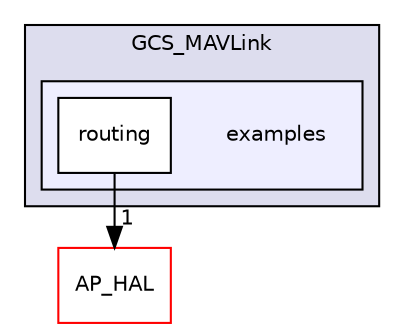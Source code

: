digraph "libraries/GCS_MAVLink/examples" {
  compound=true
  node [ fontsize="10", fontname="Helvetica"];
  edge [ labelfontsize="10", labelfontname="Helvetica"];
  subgraph clusterdir_be870cb78c6e1bc08f9e4388e1828b4d {
    graph [ bgcolor="#ddddee", pencolor="black", label="GCS_MAVLink" fontname="Helvetica", fontsize="10", URL="dir_be870cb78c6e1bc08f9e4388e1828b4d.html"]
  subgraph clusterdir_e20472180639cb4bcb7c736553d28d93 {
    graph [ bgcolor="#eeeeff", pencolor="black", label="" URL="dir_e20472180639cb4bcb7c736553d28d93.html"];
    dir_e20472180639cb4bcb7c736553d28d93 [shape=plaintext label="examples"];
    dir_3511213e520209d7b337634fe937427a [shape=box label="routing" color="black" fillcolor="white" style="filled" URL="dir_3511213e520209d7b337634fe937427a.html"];
  }
  }
  dir_1cbc10423b2512b31103883361e0123b [shape=box label="AP_HAL" fillcolor="white" style="filled" color="red" URL="dir_1cbc10423b2512b31103883361e0123b.html"];
  dir_3511213e520209d7b337634fe937427a->dir_1cbc10423b2512b31103883361e0123b [headlabel="1", labeldistance=1.5 headhref="dir_000181_000057.html"];
}
